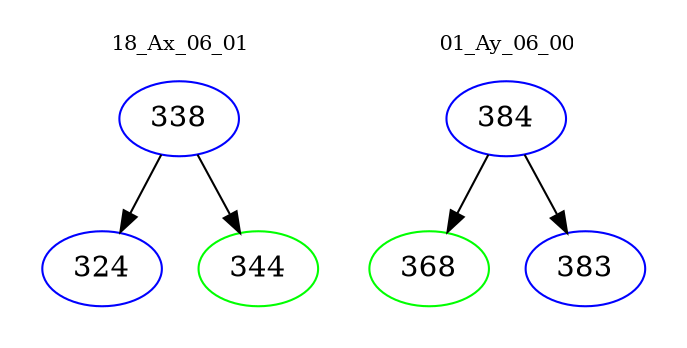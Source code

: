 digraph{
subgraph cluster_0 {
color = white
label = "18_Ax_06_01";
fontsize=10;
T0_338 [label="338", color="blue"]
T0_338 -> T0_324 [color="black"]
T0_324 [label="324", color="blue"]
T0_338 -> T0_344 [color="black"]
T0_344 [label="344", color="green"]
}
subgraph cluster_1 {
color = white
label = "01_Ay_06_00";
fontsize=10;
T1_384 [label="384", color="blue"]
T1_384 -> T1_368 [color="black"]
T1_368 [label="368", color="green"]
T1_384 -> T1_383 [color="black"]
T1_383 [label="383", color="blue"]
}
}
